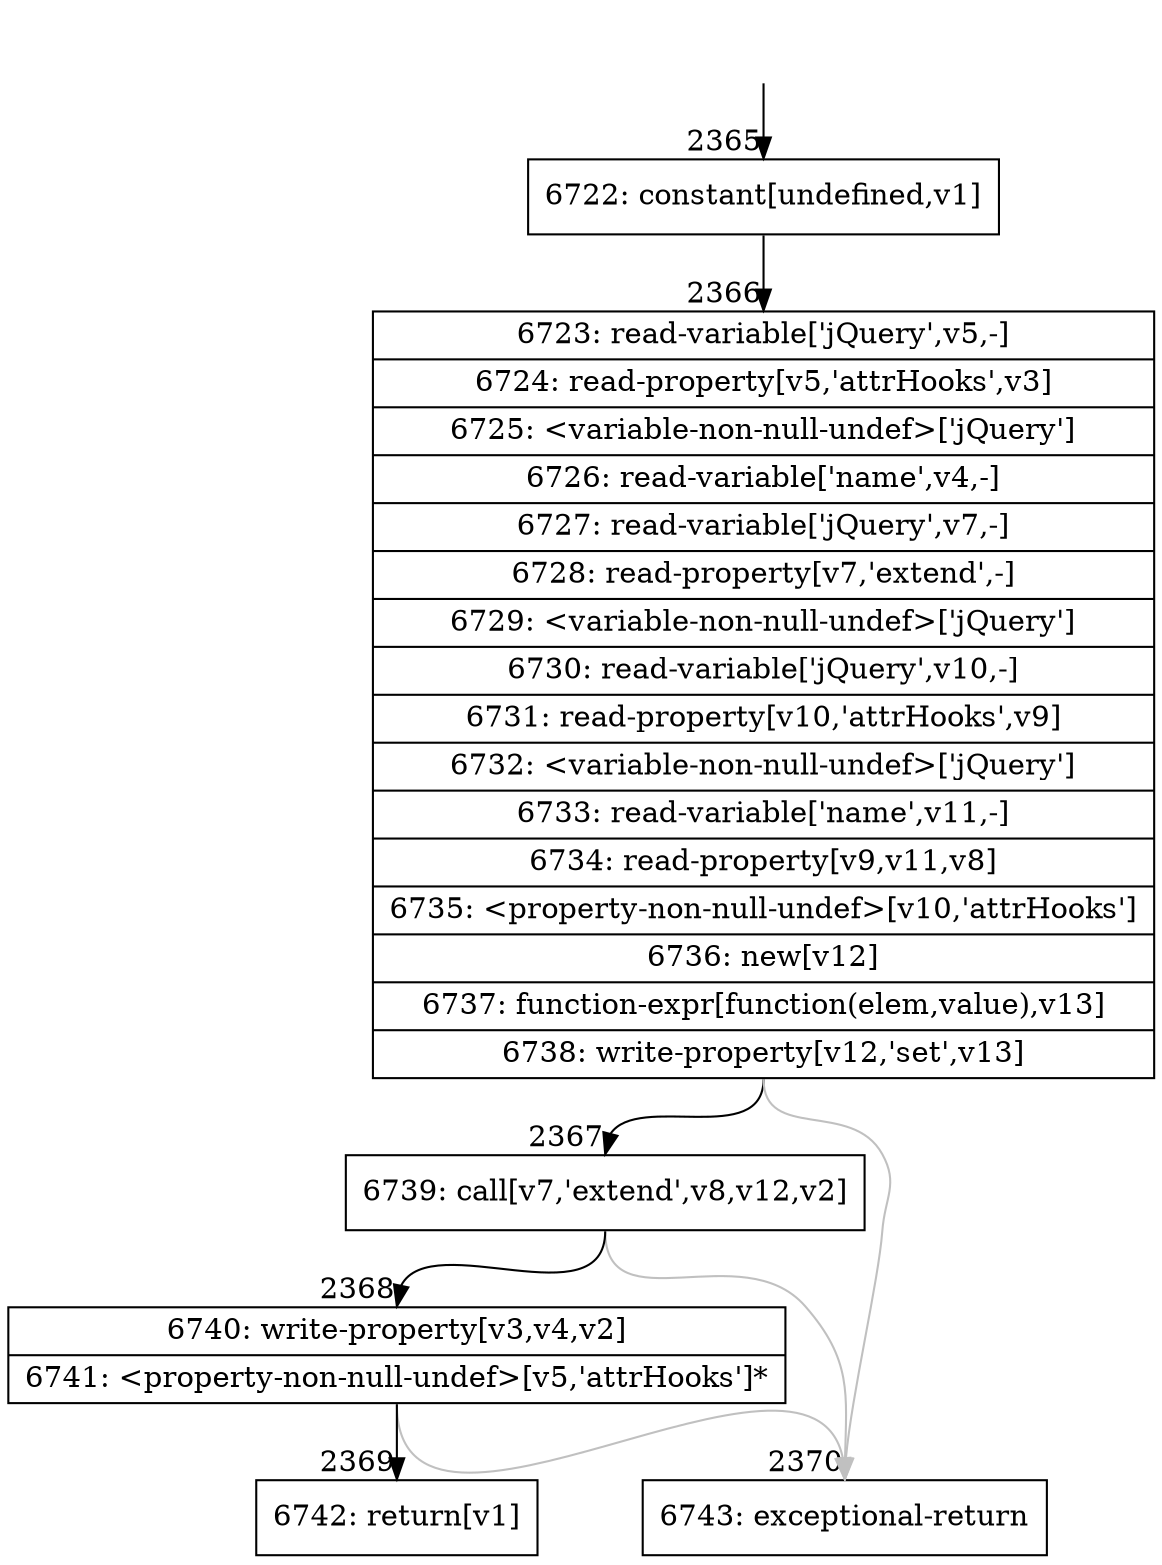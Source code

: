 digraph {
rankdir="TD"
BB_entry156[shape=none,label=""];
BB_entry156 -> BB2365 [tailport=s, headport=n, headlabel="    2365"]
BB2365 [shape=record label="{6722: constant[undefined,v1]}" ] 
BB2365 -> BB2366 [tailport=s, headport=n, headlabel="      2366"]
BB2366 [shape=record label="{6723: read-variable['jQuery',v5,-]|6724: read-property[v5,'attrHooks',v3]|6725: \<variable-non-null-undef\>['jQuery']|6726: read-variable['name',v4,-]|6727: read-variable['jQuery',v7,-]|6728: read-property[v7,'extend',-]|6729: \<variable-non-null-undef\>['jQuery']|6730: read-variable['jQuery',v10,-]|6731: read-property[v10,'attrHooks',v9]|6732: \<variable-non-null-undef\>['jQuery']|6733: read-variable['name',v11,-]|6734: read-property[v9,v11,v8]|6735: \<property-non-null-undef\>[v10,'attrHooks']|6736: new[v12]|6737: function-expr[function(elem,value),v13]|6738: write-property[v12,'set',v13]}" ] 
BB2366 -> BB2367 [tailport=s, headport=n, headlabel="      2367"]
BB2366 -> BB2370 [tailport=s, headport=n, color=gray, headlabel="      2370"]
BB2367 [shape=record label="{6739: call[v7,'extend',v8,v12,v2]}" ] 
BB2367 -> BB2368 [tailport=s, headport=n, headlabel="      2368"]
BB2367 -> BB2370 [tailport=s, headport=n, color=gray]
BB2368 [shape=record label="{6740: write-property[v3,v4,v2]|6741: \<property-non-null-undef\>[v5,'attrHooks']*}" ] 
BB2368 -> BB2369 [tailport=s, headport=n, headlabel="      2369"]
BB2368 -> BB2370 [tailport=s, headport=n, color=gray]
BB2369 [shape=record label="{6742: return[v1]}" ] 
BB2370 [shape=record label="{6743: exceptional-return}" ] 
}
